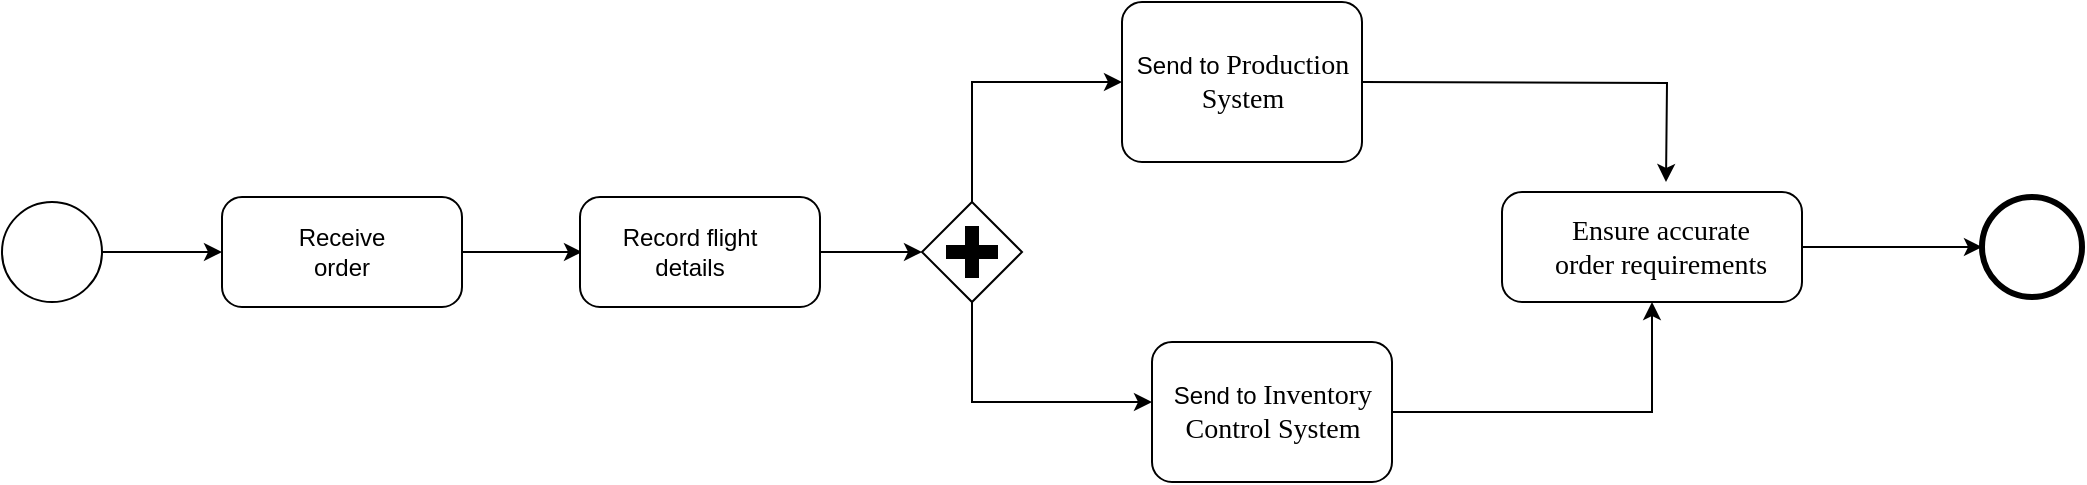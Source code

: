 <mxfile version="25.0.3">
  <diagram name="第 1 页" id="kunoE562ZuYw9vsu3_-h">
    <mxGraphModel dx="1221" dy="1894" grid="1" gridSize="10" guides="1" tooltips="1" connect="1" arrows="1" fold="1" page="1" pageScale="1" pageWidth="827" pageHeight="1169" math="0" shadow="0">
      <root>
        <mxCell id="0" />
        <mxCell id="1" parent="0" />
        <mxCell id="fXp9aWVOsmLKfyarqgo--42" value="" style="points=[[0.145,0.145,0],[0.5,0,0],[0.855,0.145,0],[1,0.5,0],[0.855,0.855,0],[0.5,1,0],[0.145,0.855,0],[0,0.5,0]];shape=mxgraph.bpmn.event;html=1;verticalLabelPosition=bottom;labelBackgroundColor=#ffffff;verticalAlign=top;align=center;perimeter=ellipsePerimeter;outlineConnect=0;aspect=fixed;outline=standard;symbol=general;" parent="1" vertex="1">
          <mxGeometry x="80" y="40" width="50" height="50" as="geometry" />
        </mxCell>
        <mxCell id="fXp9aWVOsmLKfyarqgo--43" value="" style="points=[[0.145,0.145,0],[0.5,0,0],[0.855,0.145,0],[1,0.5,0],[0.855,0.855,0],[0.5,1,0],[0.145,0.855,0],[0,0.5,0]];shape=mxgraph.bpmn.event;html=1;verticalLabelPosition=bottom;labelBackgroundColor=#ffffff;verticalAlign=top;align=center;perimeter=ellipsePerimeter;outlineConnect=0;aspect=fixed;outline=standard;symbol=general;strokeWidth=3;" parent="1" vertex="1">
          <mxGeometry x="1070" y="37.5" width="50" height="50" as="geometry" />
        </mxCell>
        <mxCell id="fXp9aWVOsmLKfyarqgo--52" style="edgeStyle=orthogonalEdgeStyle;rounded=0;orthogonalLoop=1;jettySize=auto;html=1;" parent="1" source="fXp9aWVOsmLKfyarqgo--45" edge="1">
          <mxGeometry relative="1" as="geometry">
            <mxPoint x="370" y="65" as="targetPoint" />
          </mxGeometry>
        </mxCell>
        <mxCell id="fXp9aWVOsmLKfyarqgo--45" value="" style="points=[[0.25,0,0],[0.5,0,0],[0.75,0,0],[1,0.25,0],[1,0.5,0],[1,0.75,0],[0.75,1,0],[0.5,1,0],[0.25,1,0],[0,0.75,0],[0,0.5,0],[0,0.25,0]];shape=mxgraph.bpmn.task;whiteSpace=wrap;rectStyle=rounded;size=10;html=1;container=1;expand=0;collapsible=0;taskMarker=abstract;" parent="1" vertex="1">
          <mxGeometry x="190" y="37.5" width="120" height="55" as="geometry" />
        </mxCell>
        <mxCell id="fXp9aWVOsmLKfyarqgo--47" value="Receive order" style="text;html=1;align=center;verticalAlign=middle;whiteSpace=wrap;rounded=0;" parent="fXp9aWVOsmLKfyarqgo--45" vertex="1">
          <mxGeometry x="30" y="12.5" width="60" height="30" as="geometry" />
        </mxCell>
        <mxCell id="fXp9aWVOsmLKfyarqgo--46" style="edgeStyle=orthogonalEdgeStyle;rounded=0;orthogonalLoop=1;jettySize=auto;html=1;entryX=0;entryY=0.5;entryDx=0;entryDy=0;entryPerimeter=0;" parent="1" source="fXp9aWVOsmLKfyarqgo--42" target="fXp9aWVOsmLKfyarqgo--45" edge="1">
          <mxGeometry relative="1" as="geometry" />
        </mxCell>
        <mxCell id="fXp9aWVOsmLKfyarqgo--59" style="edgeStyle=orthogonalEdgeStyle;rounded=0;orthogonalLoop=1;jettySize=auto;html=1;exitX=0.5;exitY=1;exitDx=0;exitDy=0;exitPerimeter=0;" parent="1" source="fXp9aWVOsmLKfyarqgo--48" edge="1">
          <mxGeometry relative="1" as="geometry">
            <mxPoint x="655" y="140" as="targetPoint" />
            <mxPoint x="590" y="90" as="sourcePoint" />
            <Array as="points">
              <mxPoint x="565" y="140" />
            </Array>
          </mxGeometry>
        </mxCell>
        <mxCell id="fXp9aWVOsmLKfyarqgo--48" value="" style="points=[[0.25,0.25,0],[0.5,0,0],[0.75,0.25,0],[1,0.5,0],[0.75,0.75,0],[0.5,1,0],[0.25,0.75,0],[0,0.5,0]];shape=mxgraph.bpmn.gateway2;html=1;verticalLabelPosition=bottom;labelBackgroundColor=#ffffff;verticalAlign=top;align=center;perimeter=rhombusPerimeter;outlineConnect=0;outline=none;symbol=none;gwType=parallel;" parent="1" vertex="1">
          <mxGeometry x="540" y="40" width="50" height="50" as="geometry" />
        </mxCell>
        <mxCell id="fXp9aWVOsmLKfyarqgo--49" value="" style="points=[[0.25,0,0],[0.5,0,0],[0.75,0,0],[1,0.25,0],[1,0.5,0],[1,0.75,0],[0.75,1,0],[0.5,1,0],[0.25,1,0],[0,0.75,0],[0,0.5,0],[0,0.25,0]];shape=mxgraph.bpmn.task;whiteSpace=wrap;rectStyle=rounded;size=10;html=1;container=1;expand=0;collapsible=0;taskMarker=abstract;" parent="1" vertex="1">
          <mxGeometry x="369" y="37.5" width="120" height="55" as="geometry" />
        </mxCell>
        <mxCell id="fXp9aWVOsmLKfyarqgo--50" value="Record flight details" style="text;html=1;align=center;verticalAlign=middle;whiteSpace=wrap;rounded=0;" parent="fXp9aWVOsmLKfyarqgo--49" vertex="1">
          <mxGeometry x="15" y="12.5" width="80" height="30" as="geometry" />
        </mxCell>
        <mxCell id="fXp9aWVOsmLKfyarqgo--53" style="edgeStyle=orthogonalEdgeStyle;rounded=0;orthogonalLoop=1;jettySize=auto;html=1;entryX=0;entryY=0.5;entryDx=0;entryDy=0;entryPerimeter=0;" parent="1" source="fXp9aWVOsmLKfyarqgo--49" target="fXp9aWVOsmLKfyarqgo--48" edge="1">
          <mxGeometry relative="1" as="geometry" />
        </mxCell>
        <mxCell id="fXp9aWVOsmLKfyarqgo--54" value="" style="points=[[0.25,0,0],[0.5,0,0],[0.75,0,0],[1,0.25,0],[1,0.5,0],[1,0.75,0],[0.75,1,0],[0.5,1,0],[0.25,1,0],[0,0.75,0],[0,0.5,0],[0,0.25,0]];shape=mxgraph.bpmn.task;whiteSpace=wrap;rectStyle=rounded;size=10;html=1;container=1;expand=0;collapsible=0;taskMarker=abstract;" parent="1" vertex="1">
          <mxGeometry x="640" y="-60" width="120" height="80" as="geometry" />
        </mxCell>
        <mxCell id="fXp9aWVOsmLKfyarqgo--62" style="edgeStyle=orthogonalEdgeStyle;rounded=0;orthogonalLoop=1;jettySize=auto;html=1;" parent="fXp9aWVOsmLKfyarqgo--54" edge="1">
          <mxGeometry relative="1" as="geometry">
            <mxPoint x="272" y="90" as="targetPoint" />
            <mxPoint x="119.5" y="40" as="sourcePoint" />
          </mxGeometry>
        </mxCell>
        <mxCell id="fXp9aWVOsmLKfyarqgo--55" value="Send to&amp;nbsp;&lt;span style=&quot;font-family: Calibri; font-size: 10.5pt; background-color: initial;&quot;&gt;Production System&lt;/span&gt;" style="text;html=1;align=center;verticalAlign=middle;whiteSpace=wrap;rounded=0;" parent="fXp9aWVOsmLKfyarqgo--54" vertex="1">
          <mxGeometry x="2.5" y="18.18" width="115" height="43.64" as="geometry" />
        </mxCell>
        <mxCell id="fXp9aWVOsmLKfyarqgo--56" value="" style="points=[[0.25,0,0],[0.5,0,0],[0.75,0,0],[1,0.25,0],[1,0.5,0],[1,0.75,0],[0.75,1,0],[0.5,1,0],[0.25,1,0],[0,0.75,0],[0,0.5,0],[0,0.25,0]];shape=mxgraph.bpmn.task;whiteSpace=wrap;rectStyle=rounded;size=10;html=1;container=1;expand=0;collapsible=0;taskMarker=abstract;" parent="1" vertex="1">
          <mxGeometry x="655" y="110" width="120" height="70" as="geometry" />
        </mxCell>
        <mxCell id="fXp9aWVOsmLKfyarqgo--57" value="Send to&amp;nbsp;&lt;span style=&quot;font-family: Calibri; font-size: 10.5pt; background-color: initial;&quot;&gt;Inventory Control System&lt;/span&gt;" style="text;html=1;align=center;verticalAlign=middle;whiteSpace=wrap;rounded=0;" parent="fXp9aWVOsmLKfyarqgo--56" vertex="1">
          <mxGeometry x="7.5" y="15.91" width="105" height="38.18" as="geometry" />
        </mxCell>
        <mxCell id="fXp9aWVOsmLKfyarqgo--58" style="edgeStyle=orthogonalEdgeStyle;rounded=0;orthogonalLoop=1;jettySize=auto;html=1;exitX=0.5;exitY=0;exitDx=0;exitDy=0;exitPerimeter=0;entryX=0;entryY=0.5;entryDx=0;entryDy=0;entryPerimeter=0;" parent="1" source="fXp9aWVOsmLKfyarqgo--48" target="fXp9aWVOsmLKfyarqgo--54" edge="1">
          <mxGeometry relative="1" as="geometry" />
        </mxCell>
        <mxCell id="rSowME8vh13iNr4Y3dQu-3" value="" style="edgeStyle=orthogonalEdgeStyle;rounded=0;orthogonalLoop=1;jettySize=auto;html=1;" edge="1" parent="1" source="fXp9aWVOsmLKfyarqgo--60" target="fXp9aWVOsmLKfyarqgo--43">
          <mxGeometry relative="1" as="geometry" />
        </mxCell>
        <mxCell id="fXp9aWVOsmLKfyarqgo--60" value="" style="points=[[0.25,0,0],[0.5,0,0],[0.75,0,0],[1,0.25,0],[1,0.5,0],[1,0.75,0],[0.75,1,0],[0.5,1,0],[0.25,1,0],[0,0.75,0],[0,0.5,0],[0,0.25,0]];shape=mxgraph.bpmn.task;whiteSpace=wrap;rectStyle=rounded;size=10;html=1;container=1;expand=0;collapsible=0;taskMarker=abstract;" parent="1" vertex="1">
          <mxGeometry x="830" y="35" width="150" height="55" as="geometry" />
        </mxCell>
        <mxCell id="fXp9aWVOsmLKfyarqgo--61" value="&lt;p class=&quot;MsoNormal&quot;&gt;&lt;span style=&quot;mso-spacerun:&#39;yes&#39;;font-family:Calibri;mso-fareast-font-family:宋体;&lt;br/&gt;mso-bidi-font-family:&#39;Times New Roman&#39;;font-size:10.5pt;mso-font-kerning:1.0pt;&quot;&gt;Ensure accurate order requirements&lt;/span&gt;&lt;/p&gt;" style="text;html=1;align=center;verticalAlign=middle;whiteSpace=wrap;rounded=0;" parent="fXp9aWVOsmLKfyarqgo--60" vertex="1">
          <mxGeometry x="18.75" y="12.5" width="121.25" height="30" as="geometry" />
        </mxCell>
        <mxCell id="rSowME8vh13iNr4Y3dQu-1" style="edgeStyle=orthogonalEdgeStyle;rounded=0;orthogonalLoop=1;jettySize=auto;html=1;entryX=0.5;entryY=1;entryDx=0;entryDy=0;entryPerimeter=0;" edge="1" parent="1" source="fXp9aWVOsmLKfyarqgo--56" target="fXp9aWVOsmLKfyarqgo--60">
          <mxGeometry relative="1" as="geometry" />
        </mxCell>
      </root>
    </mxGraphModel>
  </diagram>
</mxfile>
